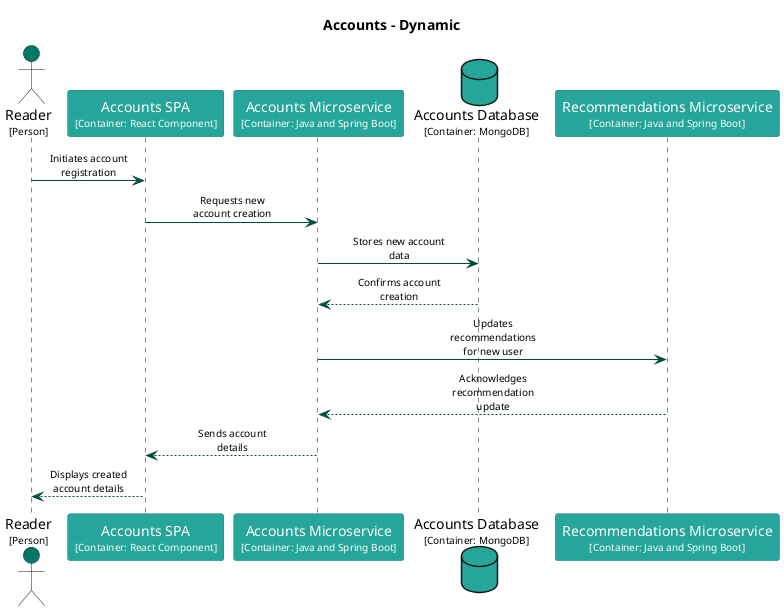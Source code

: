 @startuml
set separator none
title Accounts - Dynamic

skinparam {
  arrowFontSize 10
  defaultTextAlignment center
  wrapWidth 200
  maxMessageSize 100
}

hide stereotype

skinparam sequenceParticipant<<Accounts.AccountsDatabase>> {
  BackgroundColor #26a69a
  FontColor #ffffff
  BorderColor #1a746b
  shadowing false
}
skinparam sequenceParticipant<<Accounts.AccountsMicroservice>> {
  BackgroundColor #26a69a
  FontColor #ffffff
  BorderColor #1a746b
  shadowing false
}
skinparam sequenceParticipant<<Accounts.AccountsSPA>> {
  BackgroundColor #26a69a
  FontColor #ffffff
  BorderColor #1a746b
  shadowing false
}
skinparam sequenceParticipant<<Reader>> {
  BackgroundColor #00796b
  FontColor #ffffff
  BorderColor #00544a
  shadowing false
}
skinparam sequenceParticipant<<Recommendations.RecommendationsMicroservice>> {
  BackgroundColor #26a69a
  FontColor #ffffff
  BorderColor #1a746b
  shadowing false
}

actor "Reader\n<size:10>[Person]</size>" as Reader <<Reader>> #00796b
participant "Accounts SPA\n<size:10>[Container: React Component]</size>" as Accounts.AccountsSPA <<Accounts.AccountsSPA>> #26a69a
participant "Accounts Microservice\n<size:10>[Container: Java and Spring Boot]</size>" as Accounts.AccountsMicroservice <<Accounts.AccountsMicroservice>> #26a69a
database "Accounts Database\n<size:10>[Container: MongoDB]</size>" as Accounts.AccountsDatabase <<Accounts.AccountsDatabase>> #26a69a
participant "Recommendations Microservice\n<size:10>[Container: Java and Spring Boot]</size>" as Recommendations.RecommendationsMicroservice <<Recommendations.RecommendationsMicroservice>> #26a69a
Reader -[#004d40]> Accounts.AccountsSPA : Initiates account registration
Accounts.AccountsSPA -[#004d40]> Accounts.AccountsMicroservice : Requests new account creation
Accounts.AccountsMicroservice -[#004d40]> Accounts.AccountsDatabase : Stores new account data
Accounts.AccountsMicroservice <-[#004d40]- Accounts.AccountsDatabase : Confirms account creation
Accounts.AccountsMicroservice -[#004d40]> Recommendations.RecommendationsMicroservice : Updates recommendations for new user
Accounts.AccountsMicroservice <-[#004d40]- Recommendations.RecommendationsMicroservice : Acknowledges recommendation update
Accounts.AccountsSPA <-[#004d40]- Accounts.AccountsMicroservice : Sends account details
Reader <-[#004d40]- Accounts.AccountsSPA : Displays created account details
@enduml